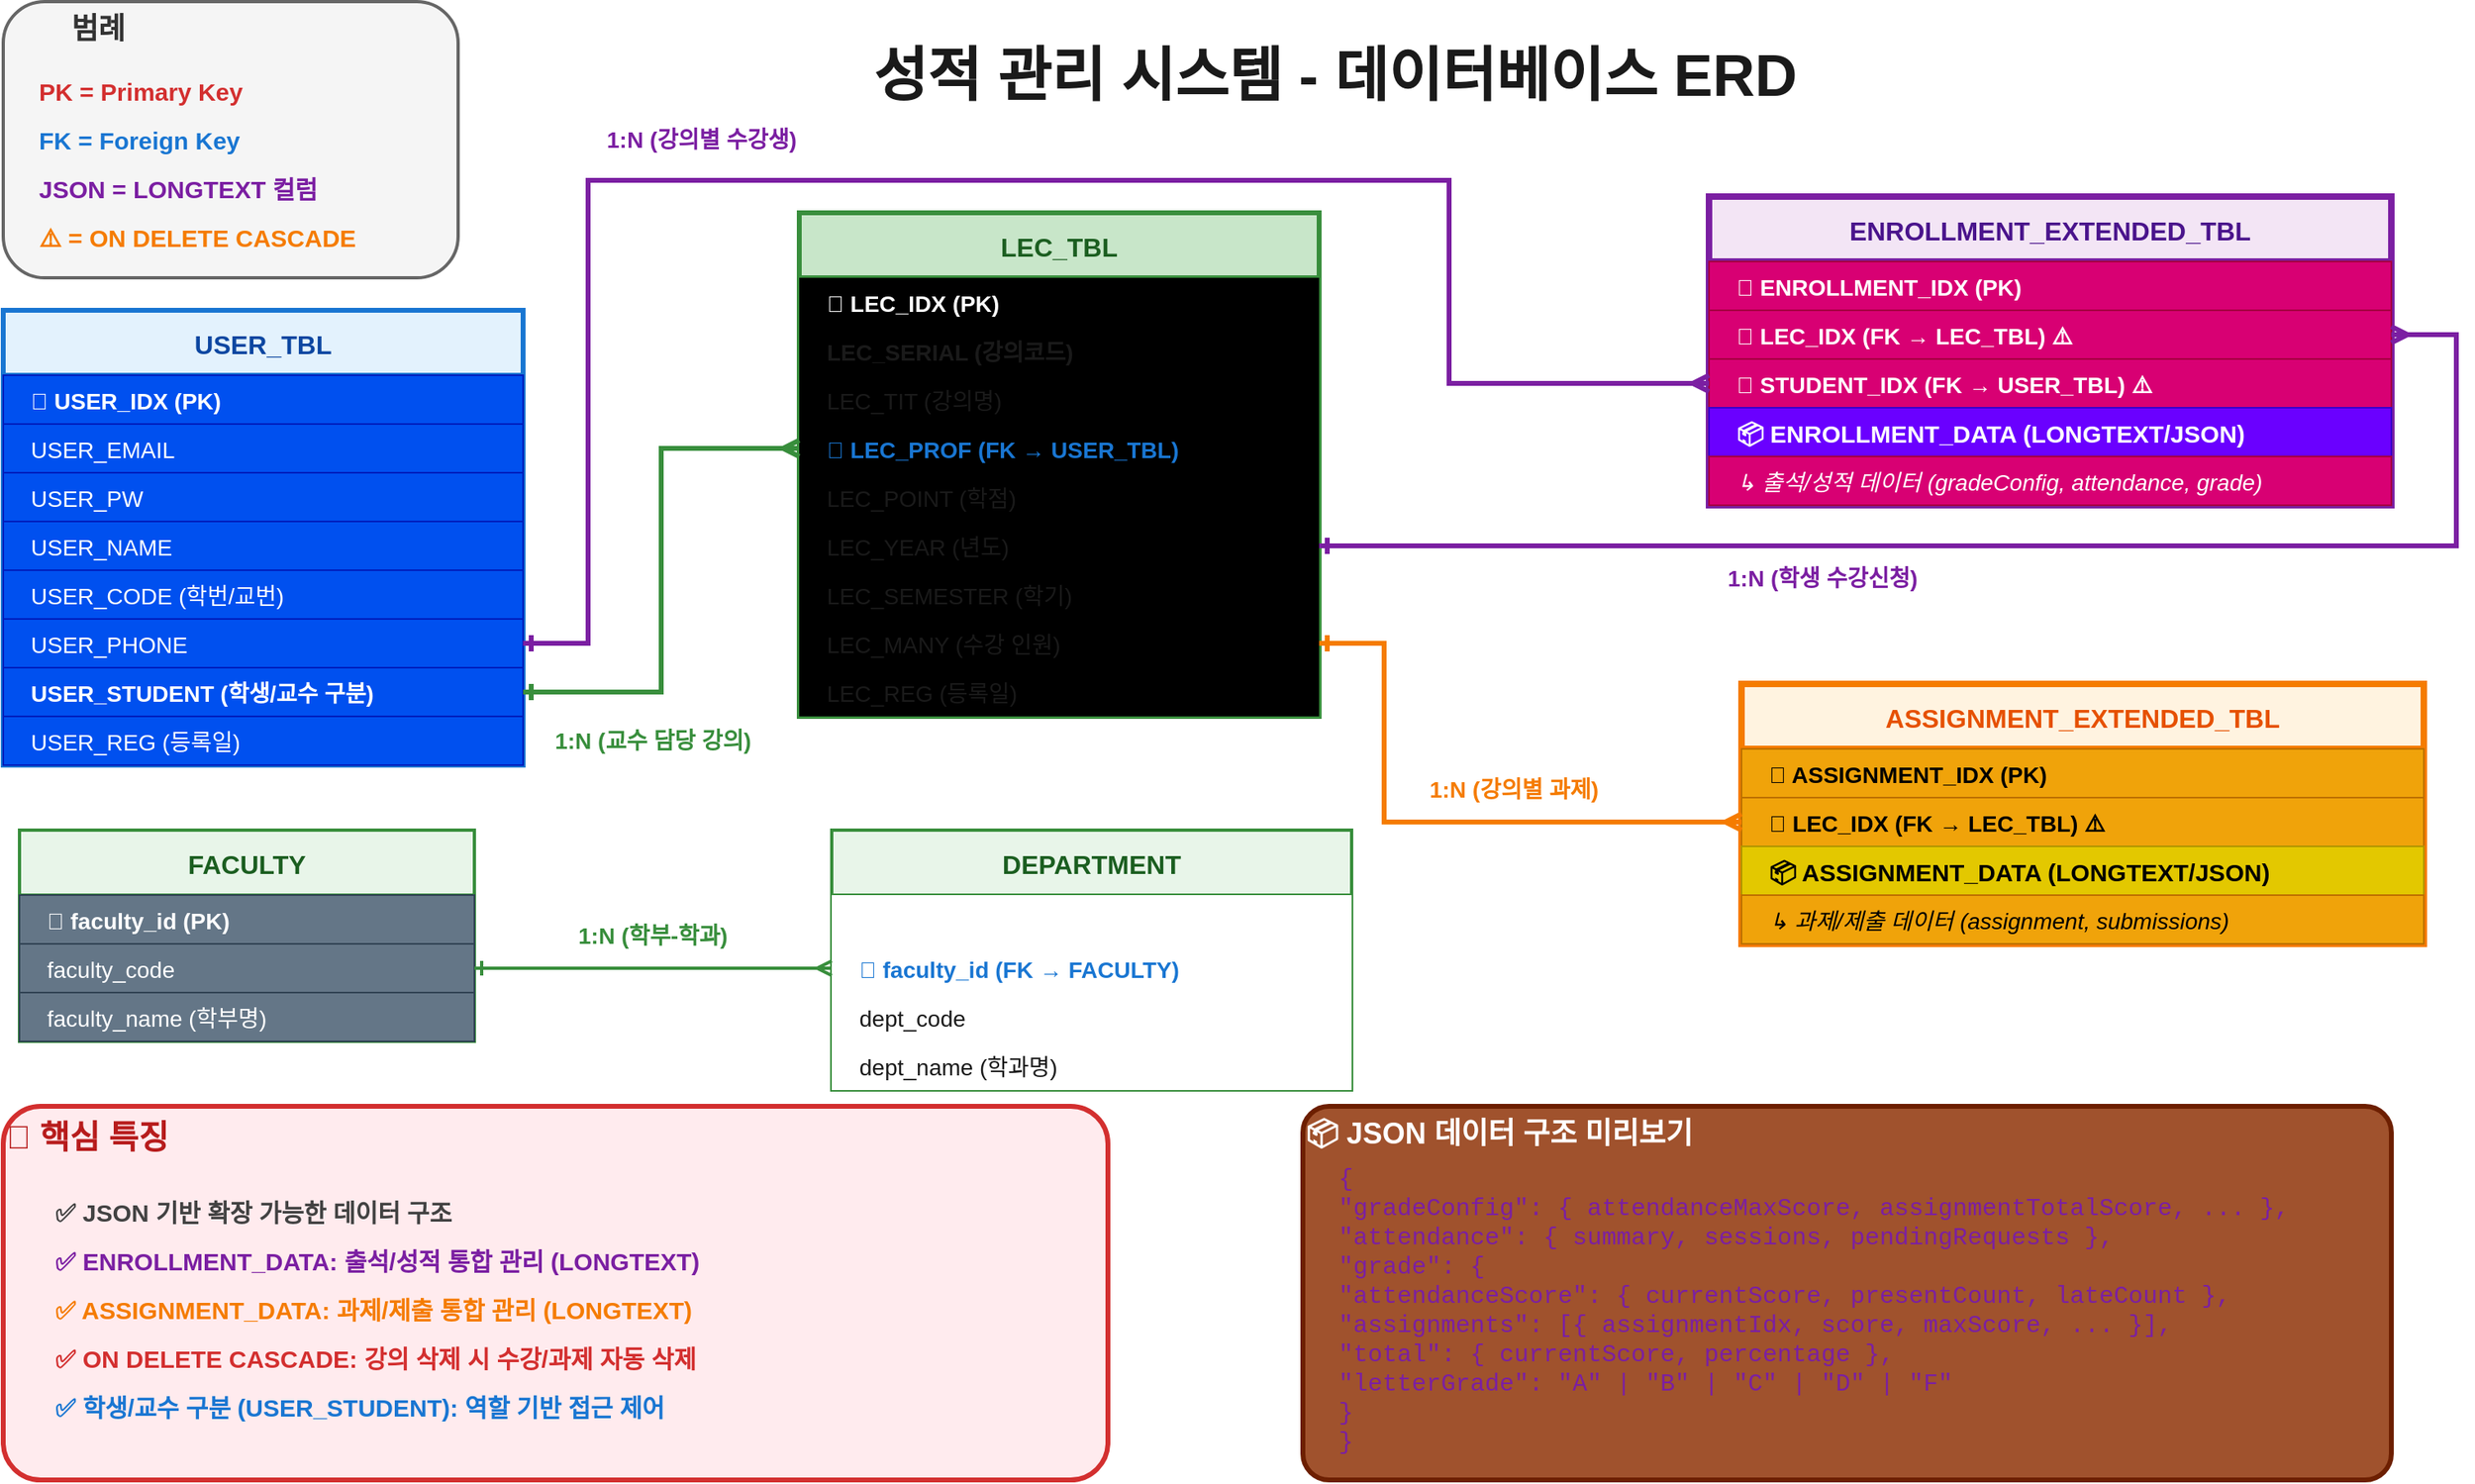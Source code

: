 <mxfile version="28.2.8">
  <diagram name="데이터베이스 ERD" id="db-erd">
    <mxGraphModel dx="2037" dy="1110" grid="1" gridSize="10" guides="1" tooltips="1" connect="1" arrows="1" fold="1" page="1" pageScale="1" pageWidth="1920" pageHeight="1080" background="light-dark(#FFFFFF,#FFFFFF)" math="0" shadow="0">
      <root>
        <mxCell id="0" />
        <mxCell id="1" parent="0" />
        <mxCell id="title" value="성적 관리 시스템 - 데이터베이스 ERD" style="text;html=1;strokeColor=none;fillColor=none;align=center;verticalAlign=middle;whiteSpace=wrap;rounded=0;fontSize=36;fontStyle=1;fontColor=light-dark(#1A1A1A,#CC6600);" parent="1" vertex="1">
          <mxGeometry x="350" y="80" width="1000" height="70" as="geometry" />
        </mxCell>
        <mxCell id="legend-box" value="&lt;blockquote style=&quot;margin: 0 0 0 40px; border: none; padding: 0px;&quot;&gt;범례&lt;/blockquote&gt;" style="rounded=1;whiteSpace=wrap;html=1;strokeColor=#666666;strokeWidth=2;fillColor=#F5F5F5;fontSize=18;fontStyle=1;fontColor=#333333;align=left;verticalAlign=top;" parent="1" vertex="1">
          <mxGeometry x="30" y="70" width="280" height="170" as="geometry" />
        </mxCell>
        <mxCell id="legend-pk" value="PK = Primary Key" style="text;html=1;strokeColor=none;fillColor=none;align=left;verticalAlign=middle;whiteSpace=wrap;rounded=0;fontSize=15;fontColor=#D32F2F;fontStyle=1;" parent="1" vertex="1">
          <mxGeometry x="50" y="110" width="240" height="30" as="geometry" />
        </mxCell>
        <mxCell id="legend-fk" value="FK = Foreign Key" style="text;html=1;strokeColor=none;fillColor=none;align=left;verticalAlign=middle;whiteSpace=wrap;rounded=0;fontSize=15;fontColor=#1976D2;fontStyle=1;" parent="1" vertex="1">
          <mxGeometry x="50" y="140" width="240" height="30" as="geometry" />
        </mxCell>
        <mxCell id="legend-json" value="JSON = LONGTEXT 컬럼" style="text;html=1;strokeColor=none;fillColor=none;align=left;verticalAlign=middle;whiteSpace=wrap;rounded=0;fontSize=15;fontColor=#7B1FA2;fontStyle=1;" parent="1" vertex="1">
          <mxGeometry x="50" y="170" width="240" height="30" as="geometry" />
        </mxCell>
        <mxCell id="legend-cascade" value="⚠️ = ON DELETE CASCADE" style="text;html=1;strokeColor=none;fillColor=none;align=left;verticalAlign=middle;whiteSpace=wrap;rounded=0;fontSize=15;fontColor=#F57C00;fontStyle=1;" parent="1" vertex="1">
          <mxGeometry x="50" y="200" width="240" height="30" as="geometry" />
        </mxCell>
        <mxCell id="user-table" value="USER_TBL" style="swimlane;fontStyle=1;childLayout=stackLayout;horizontal=1;startSize=40;fillColor=#E3F2FD;horizontalStack=0;resizeParent=1;resizeParentMax=0;resizeLast=0;collapsible=0;marginBottom=0;strokeColor=#1976D2;strokeWidth=3;fontSize=16;fontColor=#0D47A1;" parent="1" vertex="1">
          <mxGeometry x="30" y="260" width="320" height="280" as="geometry" />
        </mxCell>
        <mxCell id="user-pk" value="🔑 USER_IDX (PK)" style="text;strokeColor=#001DBC;fillColor=#0050ef;align=left;verticalAlign=middle;spacingLeft=15;spacingRight=4;overflow=hidden;rotatable=0;points=[[0,0.5],[1,0.5]];portConstraint=eastwest;fontSize=14;fontColor=light-dark(#FFFFFF,#990000);fontStyle=1;" parent="user-table" vertex="1">
          <mxGeometry y="40" width="320" height="30" as="geometry" />
        </mxCell>
        <mxCell id="user-col1" value="   USER_EMAIL" style="text;strokeColor=#001DBC;fillColor=#0050ef;align=left;verticalAlign=middle;spacingLeft=15;spacingRight=4;overflow=hidden;rotatable=0;points=[[0,0.5],[1,0.5]];portConstraint=eastwest;fontSize=14;fontColor=#ffffff;" parent="user-table" vertex="1">
          <mxGeometry y="70" width="320" height="30" as="geometry" />
        </mxCell>
        <mxCell id="user-col2" value="   USER_PW" style="text;strokeColor=#001DBC;fillColor=#0050ef;align=left;verticalAlign=middle;spacingLeft=15;spacingRight=4;overflow=hidden;rotatable=0;points=[[0,0.5],[1,0.5]];portConstraint=eastwest;fontSize=14;fontColor=#ffffff;" parent="user-table" vertex="1">
          <mxGeometry y="100" width="320" height="30" as="geometry" />
        </mxCell>
        <mxCell id="user-col3" value="   USER_NAME" style="text;strokeColor=#001DBC;fillColor=#0050ef;align=left;verticalAlign=middle;spacingLeft=15;spacingRight=4;overflow=hidden;rotatable=0;points=[[0,0.5],[1,0.5]];portConstraint=eastwest;fontSize=14;fontColor=#ffffff;" parent="user-table" vertex="1">
          <mxGeometry y="130" width="320" height="30" as="geometry" />
        </mxCell>
        <mxCell id="user-col4" value="   USER_CODE (학번/교번)" style="text;strokeColor=#001DBC;fillColor=#0050ef;align=left;verticalAlign=middle;spacingLeft=15;spacingRight=4;overflow=hidden;rotatable=0;points=[[0,0.5],[1,0.5]];portConstraint=eastwest;fontSize=14;fontColor=#ffffff;" parent="user-table" vertex="1">
          <mxGeometry y="160" width="320" height="30" as="geometry" />
        </mxCell>
        <mxCell id="user-col5" value="   USER_PHONE" style="text;strokeColor=#001DBC;fillColor=#0050ef;align=left;verticalAlign=middle;spacingLeft=15;spacingRight=4;overflow=hidden;rotatable=0;points=[[0,0.5],[1,0.5]];portConstraint=eastwest;fontSize=14;fontColor=#ffffff;" parent="user-table" vertex="1">
          <mxGeometry y="190" width="320" height="30" as="geometry" />
        </mxCell>
        <mxCell id="user-col6" value="   USER_STUDENT (학생/교수 구분)" style="text;strokeColor=#001DBC;fillColor=#0050ef;align=left;verticalAlign=middle;spacingLeft=15;spacingRight=4;overflow=hidden;rotatable=0;points=[[0,0.5],[1,0.5]];portConstraint=eastwest;fontSize=14;fontColor=#ffffff;fontStyle=1;" parent="user-table" vertex="1">
          <mxGeometry y="220" width="320" height="30" as="geometry" />
        </mxCell>
        <mxCell id="user-col7" value="   USER_REG (등록일)" style="text;strokeColor=#001DBC;fillColor=#0050ef;align=left;verticalAlign=middle;spacingLeft=15;spacingRight=4;overflow=hidden;rotatable=0;points=[[0,0.5],[1,0.5]];portConstraint=eastwest;fontSize=14;fontColor=#ffffff;" parent="user-table" vertex="1">
          <mxGeometry y="250" width="320" height="30" as="geometry" />
        </mxCell>
        <mxCell id="lec-table" value="LEC_TBL" style="swimlane;fontStyle=1;childLayout=stackLayout;horizontal=1;startSize=40;fillColor=#C8E6C9;horizontalStack=0;resizeParent=1;resizeParentMax=0;resizeLast=0;collapsible=0;marginBottom=0;strokeColor=#388E3C;strokeWidth=3;fontSize=16;fontColor=#1B5E20;" parent="1" vertex="1">
          <mxGeometry x="520" y="200" width="320" height="310" as="geometry" />
        </mxCell>
        <mxCell id="lec-pk" value="🔑 LEC_IDX (PK)" style="text;strokeColor=none;fillColor=light-dark(#000000,#4D9900);align=left;verticalAlign=middle;spacingLeft=15;spacingRight=4;overflow=hidden;rotatable=0;points=[[0,0.5],[1,0.5]];portConstraint=eastwest;fontSize=14;fontColor=light-dark(#FFFFFF,#990000);fontStyle=1;" parent="lec-table" vertex="1">
          <mxGeometry y="40" width="320" height="30" as="geometry" />
        </mxCell>
        <mxCell id="lec-col1" value="   LEC_SERIAL (강의코드)" style="text;strokeColor=none;fillColor=light-dark(#000000,#4D9900);align=left;verticalAlign=middle;spacingLeft=15;spacingRight=4;overflow=hidden;rotatable=0;points=[[0,0.5],[1,0.5]];portConstraint=eastwest;fontSize=14;fontColor=light-dark(#1A1A1A,#000000);fontStyle=1;" parent="lec-table" vertex="1">
          <mxGeometry y="70" width="320" height="30" as="geometry" />
        </mxCell>
        <mxCell id="lec-col2" value="   LEC_TIT (강의명)" style="text;strokeColor=none;fillColor=light-dark(#000000,#4D9900);align=left;verticalAlign=middle;spacingLeft=15;spacingRight=4;overflow=hidden;rotatable=0;points=[[0,0.5],[1,0.5]];portConstraint=eastwest;fontSize=14;fontColor=light-dark(#1A1A1A,#000000);" parent="lec-table" vertex="1">
          <mxGeometry y="100" width="320" height="30" as="geometry" />
        </mxCell>
        <mxCell id="lec-fk" value="🔗 LEC_PROF (FK → USER_TBL)" style="text;strokeColor=none;fillColor=light-dark(#000000,#4D9900);align=left;verticalAlign=middle;spacingLeft=15;spacingRight=4;overflow=hidden;rotatable=0;points=[[0,0.5],[1,0.5]];portConstraint=eastwest;fontSize=14;fontColor=light-dark(#1976D2,#0000CC);fontStyle=1;" parent="lec-table" vertex="1">
          <mxGeometry y="130" width="320" height="30" as="geometry" />
        </mxCell>
        <mxCell id="lec-col3" value="   LEC_POINT (학점)" style="text;strokeColor=none;fillColor=light-dark(#000000,#4D9900);align=left;verticalAlign=middle;spacingLeft=15;spacingRight=4;overflow=hidden;rotatable=0;points=[[0,0.5],[1,0.5]];portConstraint=eastwest;fontSize=14;fontColor=light-dark(#1A1A1A,#000000);" parent="lec-table" vertex="1">
          <mxGeometry y="160" width="320" height="30" as="geometry" />
        </mxCell>
        <mxCell id="lec-col4" value="   LEC_YEAR (년도)" style="text;strokeColor=none;fillColor=light-dark(#000000,#4D9900);align=left;verticalAlign=middle;spacingLeft=15;spacingRight=4;overflow=hidden;rotatable=0;points=[[0,0.5],[1,0.5]];portConstraint=eastwest;fontSize=14;fontColor=light-dark(#1A1A1A,#000000);" parent="lec-table" vertex="1">
          <mxGeometry y="190" width="320" height="30" as="geometry" />
        </mxCell>
        <mxCell id="lec-col5" value="   LEC_SEMESTER (학기)" style="text;strokeColor=none;fillColor=light-dark(#000000,#4D9900);align=left;verticalAlign=middle;spacingLeft=15;spacingRight=4;overflow=hidden;rotatable=0;points=[[0,0.5],[1,0.5]];portConstraint=eastwest;fontSize=14;fontColor=light-dark(#1A1A1A,#000000);" parent="lec-table" vertex="1">
          <mxGeometry y="220" width="320" height="30" as="geometry" />
        </mxCell>
        <mxCell id="lec-col6" value="   LEC_MANY (수강 인원)" style="text;strokeColor=none;fillColor=light-dark(#000000,#4D9900);align=left;verticalAlign=middle;spacingLeft=15;spacingRight=4;overflow=hidden;rotatable=0;points=[[0,0.5],[1,0.5]];portConstraint=eastwest;fontSize=14;fontColor=light-dark(#1A1A1A,#000000);" parent="lec-table" vertex="1">
          <mxGeometry y="250" width="320" height="30" as="geometry" />
        </mxCell>
        <mxCell id="lec-col7" value="   LEC_REG (등록일)" style="text;strokeColor=none;fillColor=light-dark(#000000,#4D9900);align=left;verticalAlign=middle;spacingLeft=15;spacingRight=4;overflow=hidden;rotatable=0;points=[[0,0.5],[1,0.5]];portConstraint=eastwest;fontSize=14;fontColor=light-dark(#1A1A1A,#000000);" parent="lec-table" vertex="1">
          <mxGeometry y="280" width="320" height="30" as="geometry" />
        </mxCell>
        <mxCell id="enrollment-table" value="ENROLLMENT_EXTENDED_TBL" style="swimlane;fontStyle=1;childLayout=stackLayout;horizontal=1;startSize=40;fillColor=#F3E5F5;horizontalStack=0;resizeParent=1;resizeParentMax=0;resizeLast=0;collapsible=0;marginBottom=0;strokeColor=#7B1FA2;strokeWidth=4;fontSize=16;fontColor=#4A148C;" parent="1" vertex="1">
          <mxGeometry x="1080" y="190" width="420" height="190" as="geometry" />
        </mxCell>
        <mxCell id="enrollment-pk" value="🔑 ENROLLMENT_IDX (PK)" style="text;strokeColor=#A50040;fillColor=#d80073;align=left;verticalAlign=middle;spacingLeft=15;spacingRight=4;overflow=hidden;rotatable=0;points=[[0,0.5],[1,0.5]];portConstraint=eastwest;fontSize=14;fontColor=#ffffff;fontStyle=1;" parent="enrollment-table" vertex="1">
          <mxGeometry y="40" width="420" height="30" as="geometry" />
        </mxCell>
        <mxCell id="enrollment-fk1" value="🔗 LEC_IDX (FK → LEC_TBL) ⚠️" style="text;strokeColor=#A50040;fillColor=#d80073;align=left;verticalAlign=middle;spacingLeft=15;spacingRight=4;overflow=hidden;rotatable=0;points=[[0,0.5],[1,0.5]];portConstraint=eastwest;fontSize=14;fontColor=#ffffff;fontStyle=1;" parent="enrollment-table" vertex="1">
          <mxGeometry y="70" width="420" height="30" as="geometry" />
        </mxCell>
        <mxCell id="enrollment-fk2" value="🔗 STUDENT_IDX (FK → USER_TBL) ⚠️" style="text;strokeColor=#A50040;fillColor=#d80073;align=left;verticalAlign=middle;spacingLeft=15;spacingRight=4;overflow=hidden;rotatable=0;points=[[0,0.5],[1,0.5]];portConstraint=eastwest;fontSize=14;fontColor=#ffffff;fontStyle=1;" parent="enrollment-table" vertex="1">
          <mxGeometry y="100" width="420" height="30" as="geometry" />
        </mxCell>
        <mxCell id="enrollment-json" value="📦 ENROLLMENT_DATA (LONGTEXT/JSON)" style="text;strokeColor=#3700CC;fillColor=#6a00ff;align=left;verticalAlign=middle;spacingLeft=15;spacingRight=4;overflow=hidden;rotatable=0;points=[[0,0.5],[1,0.5]];portConstraint=eastwest;fontSize=15;fontColor=#ffffff;fontStyle=1;" parent="enrollment-table" vertex="1">
          <mxGeometry y="130" width="420" height="30" as="geometry" />
        </mxCell>
        <mxCell id="enrollment-json-detail" value="   ↳ 출석/성적 데이터 (gradeConfig, attendance, grade)" style="text;strokeColor=#A50040;fillColor=#d80073;align=left;verticalAlign=middle;spacingLeft=15;spacingRight=4;overflow=hidden;rotatable=0;points=[[0,0.5],[1,0.5]];portConstraint=eastwest;fontSize=14;fontColor=#ffffff;fontStyle=2;" parent="enrollment-table" vertex="1">
          <mxGeometry y="160" width="420" height="30" as="geometry" />
        </mxCell>
        <mxCell id="assignment-table" value="ASSIGNMENT_EXTENDED_TBL" style="swimlane;fontStyle=1;childLayout=stackLayout;horizontal=1;startSize=40;fillColor=#FFF3E0;horizontalStack=0;resizeParent=1;resizeParentMax=0;resizeLast=0;collapsible=0;marginBottom=0;strokeColor=#F57C00;strokeWidth=4;fontSize=16;fontColor=#E65100;" parent="1" vertex="1">
          <mxGeometry x="1100" y="490" width="420" height="160" as="geometry" />
        </mxCell>
        <mxCell id="assignment-pk" value="🔑 ASSIGNMENT_IDX (PK)" style="text;strokeColor=#BD7000;fillColor=#f0a30a;align=left;verticalAlign=middle;spacingLeft=15;spacingRight=4;overflow=hidden;rotatable=0;points=[[0,0.5],[1,0.5]];portConstraint=eastwest;fontSize=14;fontColor=#000000;fontStyle=1;" parent="assignment-table" vertex="1">
          <mxGeometry y="40" width="420" height="30" as="geometry" />
        </mxCell>
        <mxCell id="assignment-fk" value="🔗 LEC_IDX (FK → LEC_TBL) ⚠️" style="text;strokeColor=#BD7000;fillColor=#f0a30a;align=left;verticalAlign=middle;spacingLeft=15;spacingRight=4;overflow=hidden;rotatable=0;points=[[0,0.5],[1,0.5]];portConstraint=eastwest;fontSize=14;fontColor=#000000;fontStyle=1;" parent="assignment-table" vertex="1">
          <mxGeometry y="70" width="420" height="30" as="geometry" />
        </mxCell>
        <mxCell id="assignment-json" value="📦 ASSIGNMENT_DATA (LONGTEXT/JSON)" style="text;strokeColor=#B09500;fillColor=#e3c800;align=left;verticalAlign=middle;spacingLeft=15;spacingRight=4;overflow=hidden;rotatable=0;points=[[0,0.5],[1,0.5]];portConstraint=eastwest;fontSize=15;fontColor=#000000;fontStyle=1;" parent="assignment-table" vertex="1">
          <mxGeometry y="100" width="420" height="30" as="geometry" />
        </mxCell>
        <mxCell id="assignment-json-detail" value="   ↳ 과제/제출 데이터 (assignment, submissions)" style="text;strokeColor=#BD7000;fillColor=#f0a30a;align=left;verticalAlign=middle;spacingLeft=15;spacingRight=4;overflow=hidden;rotatable=0;points=[[0,0.5],[1,0.5]];portConstraint=eastwest;fontSize=14;fontColor=#000000;fontStyle=2;" parent="assignment-table" vertex="1">
          <mxGeometry y="130" width="420" height="30" as="geometry" />
        </mxCell>
        <mxCell id="faculty-table" value="FACULTY" style="swimlane;fontStyle=1;childLayout=stackLayout;horizontal=1;startSize=40;fillColor=#E8F5E9;horizontalStack=0;resizeParent=1;resizeParentMax=0;resizeLast=0;collapsible=0;marginBottom=0;strokeColor=#388E3C;strokeWidth=2;fontSize=16;fontColor=#1B5E20;" parent="1" vertex="1">
          <mxGeometry x="40" y="580" width="280" height="130" as="geometry" />
        </mxCell>
        <mxCell id="faculty-pk" value="🔑 faculty_id (PK)" style="text;strokeColor=#314354;fillColor=#647687;align=left;verticalAlign=middle;spacingLeft=15;spacingRight=4;overflow=hidden;rotatable=0;points=[[0,0.5],[1,0.5]];portConstraint=eastwest;fontSize=14;fontColor=light-dark(#FFFFFF,#990000);fontStyle=1;" parent="faculty-table" vertex="1">
          <mxGeometry y="40" width="280" height="30" as="geometry" />
        </mxCell>
        <mxCell id="faculty-col1" value="   faculty_code" style="text;strokeColor=#314354;fillColor=#647687;align=left;verticalAlign=middle;spacingLeft=15;spacingRight=4;overflow=hidden;rotatable=0;points=[[0,0.5],[1,0.5]];portConstraint=eastwest;fontSize=14;fontColor=#ffffff;" parent="faculty-table" vertex="1">
          <mxGeometry y="70" width="280" height="30" as="geometry" />
        </mxCell>
        <mxCell id="faculty-col2" value="   faculty_name (학부명)" style="text;strokeColor=#314354;fillColor=#647687;align=left;verticalAlign=middle;spacingLeft=15;spacingRight=4;overflow=hidden;rotatable=0;points=[[0,0.5],[1,0.5]];portConstraint=eastwest;fontSize=14;fontColor=#ffffff;" parent="faculty-table" vertex="1">
          <mxGeometry y="100" width="280" height="30" as="geometry" />
        </mxCell>
        <mxCell id="dept-table" value="DEPARTMENT" style="swimlane;fontStyle=1;childLayout=stackLayout;horizontal=1;startSize=40;fillColor=#E8F5E9;horizontalStack=0;resizeParent=1;resizeParentMax=0;resizeLast=0;collapsible=0;marginBottom=0;strokeColor=#388E3C;strokeWidth=2;fontSize=16;fontColor=#1B5E20;" parent="1" vertex="1">
          <mxGeometry x="540" y="580" width="320" height="160" as="geometry" />
        </mxCell>
        <mxCell id="dept-pk" value="🔑 dept_id (PK)" style="text;strokeColor=none;fillColor=light-dark(#FFFFFF,#67AB9F);align=left;verticalAlign=middle;spacingLeft=15;spacingRight=4;overflow=hidden;rotatable=0;points=[[0,0.5],[1,0.5]];portConstraint=eastwest;fontSize=14;fontColor=light-dark(#FFFFFF,#990000);fontStyle=1;" parent="dept-table" vertex="1">
          <mxGeometry y="40" width="320" height="30" as="geometry" />
        </mxCell>
        <mxCell id="dept-fk" value="🔗 faculty_id (FK → FACULTY)" style="text;strokeColor=none;fillColor=light-dark(#FFFFFF,#67AB9F);align=left;verticalAlign=middle;spacingLeft=15;spacingRight=4;overflow=hidden;rotatable=0;points=[[0,0.5],[1,0.5]];portConstraint=eastwest;fontSize=14;fontColor=light-dark(#1976D2,#0000CC);fontStyle=1;" parent="dept-table" vertex="1">
          <mxGeometry y="70" width="320" height="30" as="geometry" />
        </mxCell>
        <mxCell id="dept-col1" value="   dept_code" style="text;strokeColor=none;fillColor=light-dark(#FFFFFF,#67AB9F);align=left;verticalAlign=middle;spacingLeft=15;spacingRight=4;overflow=hidden;rotatable=0;points=[[0,0.5],[1,0.5]];portConstraint=eastwest;fontSize=14;fontColor=light-dark(#1A1A1A,#000000);" parent="dept-table" vertex="1">
          <mxGeometry y="100" width="320" height="30" as="geometry" />
        </mxCell>
        <mxCell id="dept-col2" value="   dept_name (학과명)" style="text;strokeColor=none;fillColor=light-dark(#FFFFFF,#67AB9F);align=left;verticalAlign=middle;spacingLeft=15;spacingRight=4;overflow=hidden;rotatable=0;points=[[0,0.5],[1,0.5]];portConstraint=eastwest;fontSize=14;fontColor=light-dark(#1A1A1A,#000000);" parent="dept-table" vertex="1">
          <mxGeometry y="130" width="320" height="30" as="geometry" />
        </mxCell>
        <mxCell id="rel-user-lec" value="" style="endArrow=ERmany;startArrow=ERone;html=1;rounded=0;strokeColor=light-dark(#388E3C,#3D7440);strokeWidth=3;exitX=1;exitY=0.5;exitDx=0;exitDy=0;entryX=0;entryY=0.5;entryDx=0;entryDy=0;endFill=0;startFill=0;edgeStyle=orthogonalEdgeStyle;" parent="1" source="user-col6" target="lec-fk" edge="1">
          <mxGeometry relative="1" as="geometry" />
        </mxCell>
        <mxCell id="rel-user-lec-label" value="1:N (교수 담당 강의)" style="text;html=1;strokeColor=none;fillColor=none;align=center;verticalAlign=middle;whiteSpace=wrap;rounded=0;fontSize=14;fontColor=light-dark(#388E3C,#3D7440);fontStyle=1;" parent="1" vertex="1">
          <mxGeometry x="360" y="510" width="140" height="30" as="geometry" />
        </mxCell>
        <mxCell id="rel-user-enrollment" value="" style="endArrow=ERmany;startArrow=ERone;html=1;rounded=0;strokeColor=light-dark(#7B1FA2,#7B1FA2);strokeWidth=3;exitX=1;exitY=0.5;exitDx=0;exitDy=0;entryX=0;entryY=0.5;entryDx=0;entryDy=0;edgeStyle=orthogonalEdgeStyle;endFill=0;startFill=0;" parent="1" source="user-col5" target="enrollment-fk2" edge="1">
          <mxGeometry relative="1" as="geometry">
            <Array as="points">
              <mxPoint x="390" y="465" />
              <mxPoint x="390" y="180" />
              <mxPoint x="920" y="180" />
              <mxPoint x="920" y="305" />
            </Array>
          </mxGeometry>
        </mxCell>
        <mxCell id="rel-user-enrollment-label" value="1:N (학생 수강신청)" style="text;html=1;strokeColor=none;fillColor=none;align=center;verticalAlign=middle;whiteSpace=wrap;rounded=0;fontSize=14;fontColor=light-dark(#7B1FA2,#7B1FA2);fontStyle=1;" parent="1" vertex="1">
          <mxGeometry x="1080" y="410" width="140" height="30" as="geometry" />
        </mxCell>
        <mxCell id="rel-lec-enrollment" value="" style="endArrow=ERmany;startArrow=ERone;html=1;rounded=0;strokeColor=light-dark(#7B1FA2,#7B1FA2);strokeWidth=3;exitX=1;exitY=0.5;exitDx=0;exitDy=0;endFill=0;startFill=0;edgeStyle=orthogonalEdgeStyle;" parent="1" source="lec-col4" target="enrollment-fk1" edge="1">
          <mxGeometry relative="1" as="geometry">
            <Array as="points">
              <mxPoint x="1540" y="405" />
              <mxPoint x="1540" y="275" />
            </Array>
          </mxGeometry>
        </mxCell>
        <mxCell id="rel-lec-enrollment-label" value="1:N (강의별 수강생)" style="text;html=1;strokeColor=none;fillColor=none;align=center;verticalAlign=middle;whiteSpace=wrap;rounded=0;fontSize=14;fontColor=light-dark(#7B1FA2,#7B1FA2);fontStyle=1;" parent="1" vertex="1">
          <mxGeometry x="390" y="140" width="140" height="30" as="geometry" />
        </mxCell>
        <mxCell id="rel-lec-assignment" value="" style="endArrow=ERmany;startArrow=ERone;html=1;rounded=0;strokeColor=#F57C00;strokeWidth=3;exitX=1;exitY=0.5;exitDx=0;exitDy=0;entryX=0;entryY=0.5;entryDx=0;entryDy=0;edgeStyle=orthogonalEdgeStyle;endFill=0;startFill=0;" parent="1" source="lec-col6" target="assignment-fk" edge="1">
          <mxGeometry relative="1" as="geometry">
            <Array as="points">
              <mxPoint x="880" y="465" />
              <mxPoint x="880" y="575" />
            </Array>
          </mxGeometry>
        </mxCell>
        <mxCell id="rel-lec-assignment-label" value="1:N (강의별 과제)" style="text;html=1;strokeColor=none;fillColor=none;align=center;verticalAlign=middle;whiteSpace=wrap;rounded=0;fontSize=14;fontColor=#F57C00;fontStyle=1;" parent="1" vertex="1">
          <mxGeometry x="900" y="540" width="120" height="30" as="geometry" />
        </mxCell>
        <mxCell id="rel-faculty-dept" value="" style="endArrow=ERmany;startArrow=ERone;html=1;rounded=0;strokeColor=light-dark(#388E3C,#3D7440);strokeWidth=2;exitX=1;exitY=0.5;exitDx=0;exitDy=0;entryX=0;entryY=0.5;entryDx=0;entryDy=0;endFill=0;startFill=0;" parent="1" source="faculty-col1" target="dept-fk" edge="1">
          <mxGeometry relative="1" as="geometry" />
        </mxCell>
        <mxCell id="rel-faculty-dept-label" value="1:N (학부-학과)" style="text;html=1;strokeColor=none;fillColor=none;align=center;verticalAlign=middle;whiteSpace=wrap;rounded=0;fontSize=14;fontColor=light-dark(#388E3C,#3D7440);fontStyle=1;" parent="1" vertex="1">
          <mxGeometry x="380" y="630" width="100" height="30" as="geometry" />
        </mxCell>
        <mxCell id="features-box" value="🎯 핵심 특징" style="rounded=1;whiteSpace=wrap;html=1;strokeColor=#D32F2F;strokeWidth=3;fillColor=#FFEBEE;fontSize=20;fontColor=#B71C1C;fontStyle=1;align=left;verticalAlign=top;arcSize=10;" parent="1" vertex="1">
          <mxGeometry x="30" y="750" width="680" height="230" as="geometry" />
        </mxCell>
        <mxCell id="feature1" value="✅ JSON 기반 확장 가능한 데이터 구조" style="text;html=1;strokeColor=none;fillColor=none;align=left;verticalAlign=middle;whiteSpace=wrap;rounded=0;fontSize=15;fontColor=#424242;fontStyle=1;" parent="1" vertex="1">
          <mxGeometry x="60" y="800" width="620" height="30" as="geometry" />
        </mxCell>
        <mxCell id="feature2" value="✅ ENROLLMENT_DATA: 출석/성적 통합 관리 (LONGTEXT)" style="text;html=1;strokeColor=none;fillColor=none;align=left;verticalAlign=middle;whiteSpace=wrap;rounded=0;fontSize=15;fontColor=#7B1FA2;fontStyle=1;" parent="1" vertex="1">
          <mxGeometry x="60" y="830" width="620" height="30" as="geometry" />
        </mxCell>
        <mxCell id="feature3" value="✅ ASSIGNMENT_DATA: 과제/제출 통합 관리 (LONGTEXT)" style="text;html=1;strokeColor=none;fillColor=none;align=left;verticalAlign=middle;whiteSpace=wrap;rounded=0;fontSize=15;fontColor=#F57C00;fontStyle=1;" parent="1" vertex="1">
          <mxGeometry x="60" y="860" width="620" height="30" as="geometry" />
        </mxCell>
        <mxCell id="feature4" value="✅ ON DELETE CASCADE: 강의 삭제 시 수강/과제 자동 삭제" style="text;html=1;strokeColor=none;fillColor=none;align=left;verticalAlign=middle;whiteSpace=wrap;rounded=0;fontSize=15;fontColor=#D32F2F;fontStyle=1;" parent="1" vertex="1">
          <mxGeometry x="60" y="890" width="620" height="30" as="geometry" />
        </mxCell>
        <mxCell id="feature5" value="✅ 학생/교수 구분 (USER_STUDENT): 역할 기반 접근 제어" style="text;html=1;strokeColor=none;fillColor=none;align=left;verticalAlign=middle;whiteSpace=wrap;rounded=0;fontSize=15;fontColor=#1976D2;fontStyle=1;" parent="1" vertex="1">
          <mxGeometry x="60" y="920" width="620" height="30" as="geometry" />
        </mxCell>
        <mxCell id="json-preview-box" value="📦 JSON 데이터 구조 미리보기" style="rounded=1;whiteSpace=wrap;html=1;strokeColor=#6D1F00;strokeWidth=3;fillColor=#a0522d;fontSize=18;fontColor=#ffffff;fontStyle=1;align=left;verticalAlign=top;arcSize=7;" parent="1" vertex="1">
          <mxGeometry x="830" y="750" width="670" height="230" as="geometry" />
        </mxCell>
        <mxCell id="json-preview-content" value="&lt;font style=&quot;font-size: 15px; color: light-dark(rgb(123, 31, 162), rgb(69, 17, 91));&quot;&gt;{&lt;br&gt;  &quot;gradeConfig&quot;: { attendanceMaxScore, assignmentTotalScore, ... },&lt;br&gt;  &quot;attendance&quot;: { summary, sessions, pendingRequests },&lt;br&gt;  &quot;grade&quot;: {&lt;br&gt;    &quot;attendanceScore&quot;: { currentScore, presentCount, lateCount },&lt;br&gt;    &quot;assignments&quot;: [{ assignmentIdx, score, maxScore, ... }],&lt;br&gt;    &quot;total&quot;: { currentScore, percentage },&lt;br&gt;    &quot;letterGrade&quot;: &quot;A&quot; | &quot;B&quot; | &quot;C&quot; | &quot;D&quot; | &quot;F&quot;&lt;br&gt;  }&lt;br&gt;}&lt;/font&gt;" style="text;html=1;strokeColor=none;fillColor=none;align=left;verticalAlign=top;whiteSpace=wrap;rounded=0;fontSize=14;fontColor=#7B1FA2;fontFamily=Courier New;" parent="1" vertex="1">
          <mxGeometry x="850" y="780" width="620" height="160" as="geometry" />
        </mxCell>
      </root>
    </mxGraphModel>
  </diagram>
</mxfile>
